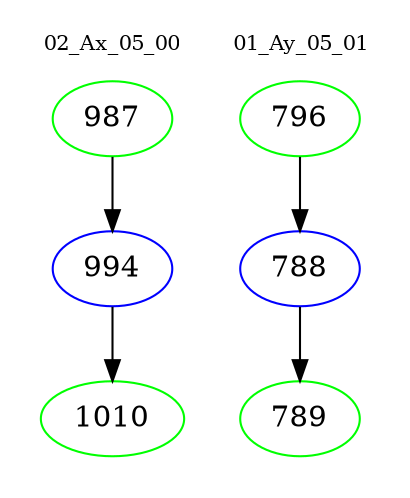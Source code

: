digraph{
subgraph cluster_0 {
color = white
label = "02_Ax_05_00";
fontsize=10;
T0_987 [label="987", color="green"]
T0_987 -> T0_994 [color="black"]
T0_994 [label="994", color="blue"]
T0_994 -> T0_1010 [color="black"]
T0_1010 [label="1010", color="green"]
}
subgraph cluster_1 {
color = white
label = "01_Ay_05_01";
fontsize=10;
T1_796 [label="796", color="green"]
T1_796 -> T1_788 [color="black"]
T1_788 [label="788", color="blue"]
T1_788 -> T1_789 [color="black"]
T1_789 [label="789", color="green"]
}
}
